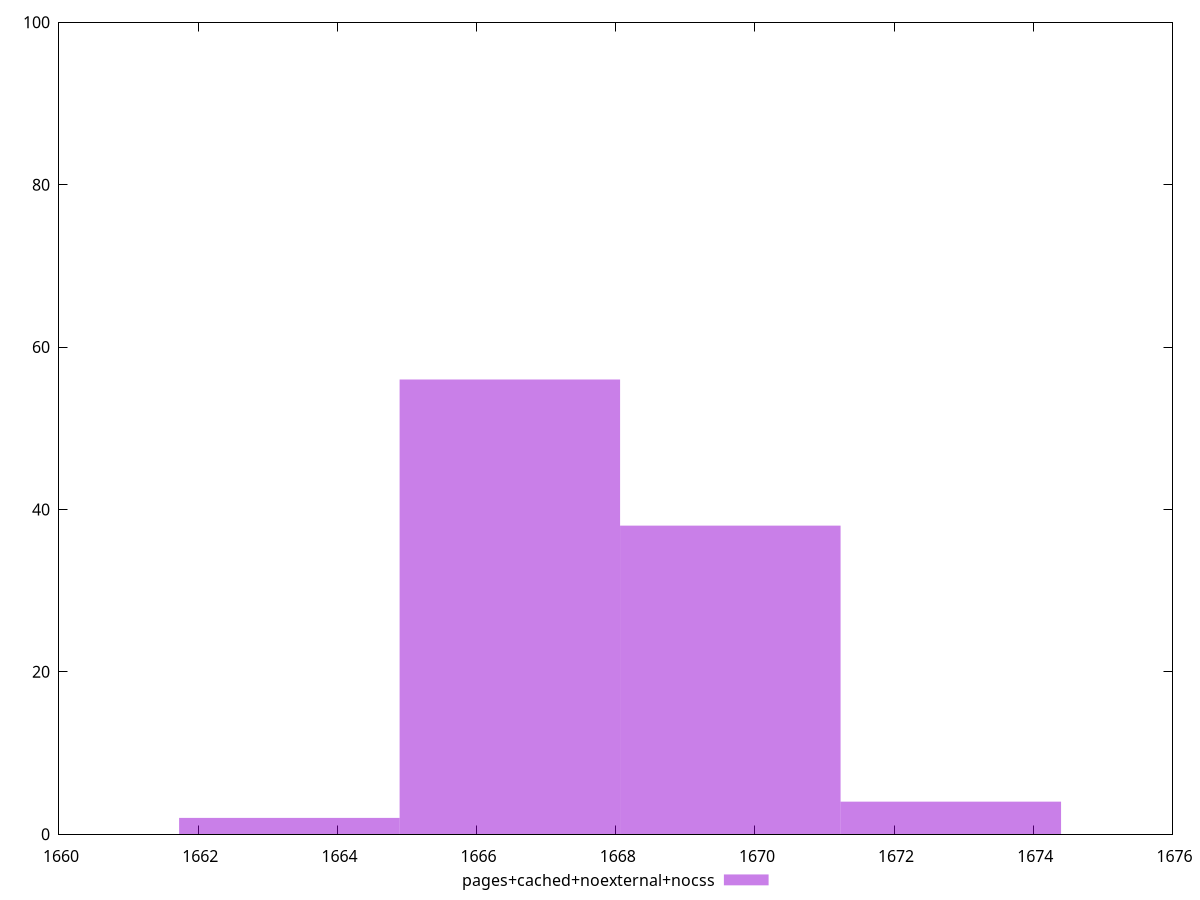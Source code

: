 reset
set terminal svg size 640, 490 enhanced background rgb 'white'
set output "report_00007_2020-12-11T15:55:29.892Z/metrics/comparison/histogram/9_vs_10.svg"

$pagesCachedNoexternalNocss <<EOF
1666.478199724191 56
1669.64640922937 38
1672.814618734549 4
1663.3099902190118 2
EOF

set key outside below
set boxwidth 3.16820950517907
set yrange [0:100]
set style fill transparent solid 0.5 noborder

plot \
  $pagesCachedNoexternalNocss title "pages+cached+noexternal+nocss" with boxes, \


reset